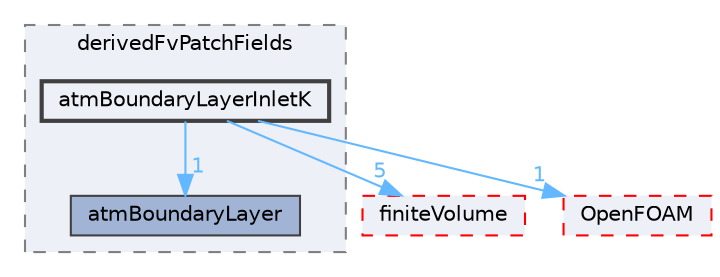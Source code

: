 digraph "src/atmosphericModels/derivedFvPatchFields/atmBoundaryLayerInletK"
{
 // LATEX_PDF_SIZE
  bgcolor="transparent";
  edge [fontname=Helvetica,fontsize=10,labelfontname=Helvetica,labelfontsize=10];
  node [fontname=Helvetica,fontsize=10,shape=box,height=0.2,width=0.4];
  compound=true
  subgraph clusterdir_e580a0489938542e853307e9226a419e {
    graph [ bgcolor="#edf0f7", pencolor="grey50", label="derivedFvPatchFields", fontname=Helvetica,fontsize=10 style="filled,dashed", URL="dir_e580a0489938542e853307e9226a419e.html",tooltip=""]
  dir_0b277ca639d856e9f7b52700d279e3ef [label="atmBoundaryLayer", fillcolor="#a2b4d6", color="grey25", style="filled", URL="dir_0b277ca639d856e9f7b52700d279e3ef.html",tooltip=""];
  dir_f332171207ef48127680af9a53d962b2 [label="atmBoundaryLayerInletK", fillcolor="#edf0f7", color="grey25", style="filled,bold", URL="dir_f332171207ef48127680af9a53d962b2.html",tooltip=""];
  }
  dir_9bd15774b555cf7259a6fa18f99fe99b [label="finiteVolume", fillcolor="#edf0f7", color="red", style="filled,dashed", URL="dir_9bd15774b555cf7259a6fa18f99fe99b.html",tooltip=""];
  dir_c5473ff19b20e6ec4dfe5c310b3778a8 [label="OpenFOAM", fillcolor="#edf0f7", color="red", style="filled,dashed", URL="dir_c5473ff19b20e6ec4dfe5c310b3778a8.html",tooltip=""];
  dir_f332171207ef48127680af9a53d962b2->dir_0b277ca639d856e9f7b52700d279e3ef [headlabel="1", labeldistance=1.5 headhref="dir_000143_000141.html" href="dir_000143_000141.html" color="steelblue1" fontcolor="steelblue1"];
  dir_f332171207ef48127680af9a53d962b2->dir_9bd15774b555cf7259a6fa18f99fe99b [headlabel="5", labeldistance=1.5 headhref="dir_000143_001387.html" href="dir_000143_001387.html" color="steelblue1" fontcolor="steelblue1"];
  dir_f332171207ef48127680af9a53d962b2->dir_c5473ff19b20e6ec4dfe5c310b3778a8 [headlabel="1", labeldistance=1.5 headhref="dir_000143_002695.html" href="dir_000143_002695.html" color="steelblue1" fontcolor="steelblue1"];
}
